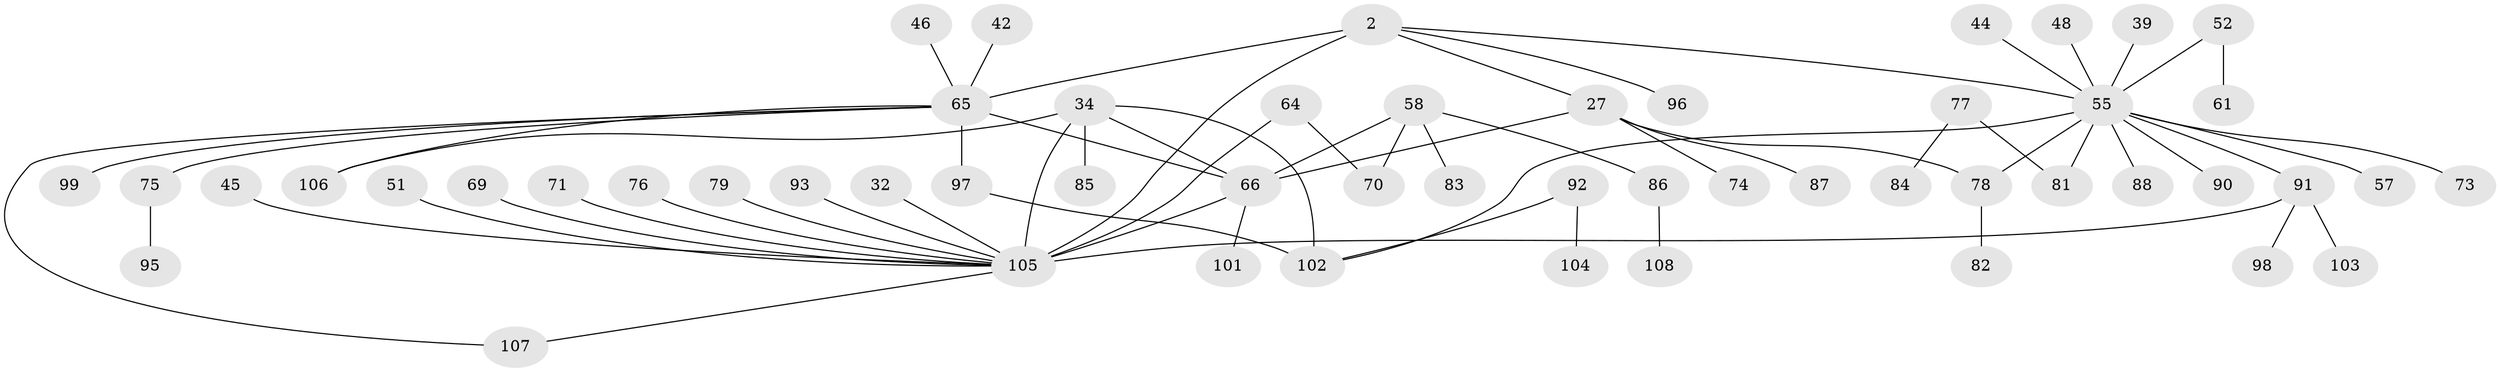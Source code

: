 // original degree distribution, {6: 0.037037037037037035, 10: 0.009259259259259259, 5: 0.037037037037037035, 3: 0.23148148148148148, 7: 0.009259259259259259, 4: 0.05555555555555555, 2: 0.28703703703703703, 1: 0.3333333333333333}
// Generated by graph-tools (version 1.1) at 2025/41/03/09/25 04:41:26]
// undirected, 54 vertices, 63 edges
graph export_dot {
graph [start="1"]
  node [color=gray90,style=filled];
  2;
  27 [super="+4"];
  32;
  34;
  39;
  42;
  44;
  45;
  46;
  48;
  51 [super="+18"];
  52;
  55 [super="+43+50"];
  57 [super="+23"];
  58;
  61;
  64;
  65 [super="+8+56+62+47"];
  66 [super="+3+40"];
  69 [super="+26"];
  70;
  71;
  73;
  74;
  75;
  76 [super="+24"];
  77;
  78 [super="+53"];
  79;
  81 [super="+68"];
  82;
  83;
  84;
  85;
  86;
  87;
  88;
  90;
  91 [super="+20+80+89"];
  92 [super="+30+38+41"];
  93;
  95;
  96;
  97 [super="+94"];
  98;
  99;
  101;
  102 [super="+15"];
  103;
  104;
  105 [super="+29+67+72+100"];
  106;
  107;
  108;
  2 -- 27 [weight=2];
  2 -- 96;
  2 -- 105 [weight=4];
  2 -- 55 [weight=2];
  2 -- 65;
  27 -- 87;
  27 -- 74;
  27 -- 78 [weight=2];
  27 -- 66;
  32 -- 105;
  34 -- 85;
  34 -- 102 [weight=2];
  34 -- 106;
  34 -- 66;
  34 -- 105;
  39 -- 55;
  42 -- 65;
  44 -- 55;
  45 -- 105;
  46 -- 65;
  48 -- 55;
  51 -- 105;
  52 -- 61;
  52 -- 55;
  55 -- 90;
  55 -- 102;
  55 -- 73;
  55 -- 78;
  55 -- 88;
  55 -- 91;
  55 -- 81;
  55 -- 57;
  58 -- 70;
  58 -- 83;
  58 -- 86;
  58 -- 66;
  64 -- 70;
  64 -- 105;
  65 -- 99;
  65 -- 107;
  65 -- 66 [weight=3];
  65 -- 75;
  65 -- 97;
  65 -- 106;
  66 -- 105 [weight=3];
  66 -- 101;
  69 -- 105;
  71 -- 105;
  75 -- 95;
  76 -- 105;
  77 -- 84;
  77 -- 81;
  78 -- 82;
  79 -- 105;
  86 -- 108;
  91 -- 105;
  91 -- 98;
  91 -- 103;
  92 -- 104;
  92 -- 102;
  93 -- 105;
  97 -- 102 [weight=2];
  105 -- 107;
}
